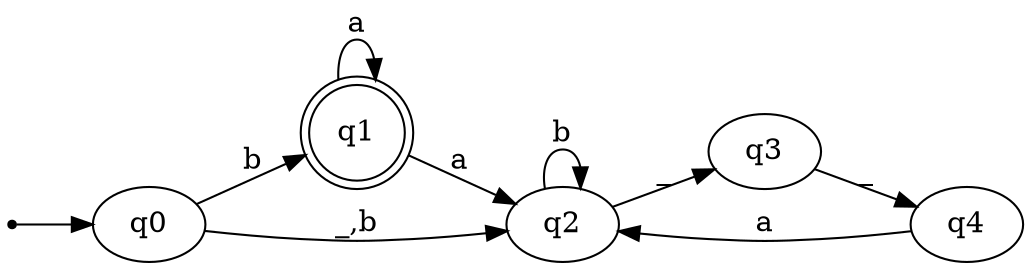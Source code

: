 digraph{

    rankdir=LR;
    inic[shape=point];

    inic->q0;

    q0->q1 [label="b"];
    q1->q1 [label="a"];
    q0->q2 [label="_,b"];
    q1->q2 [label="a"];
    q2->q3 [label="_"];
    q3->q4 [label="_"];
    q4->q2 [label="a"];
    q2->q2 [label="b"];

    q1[shape=doublecircle];
}
